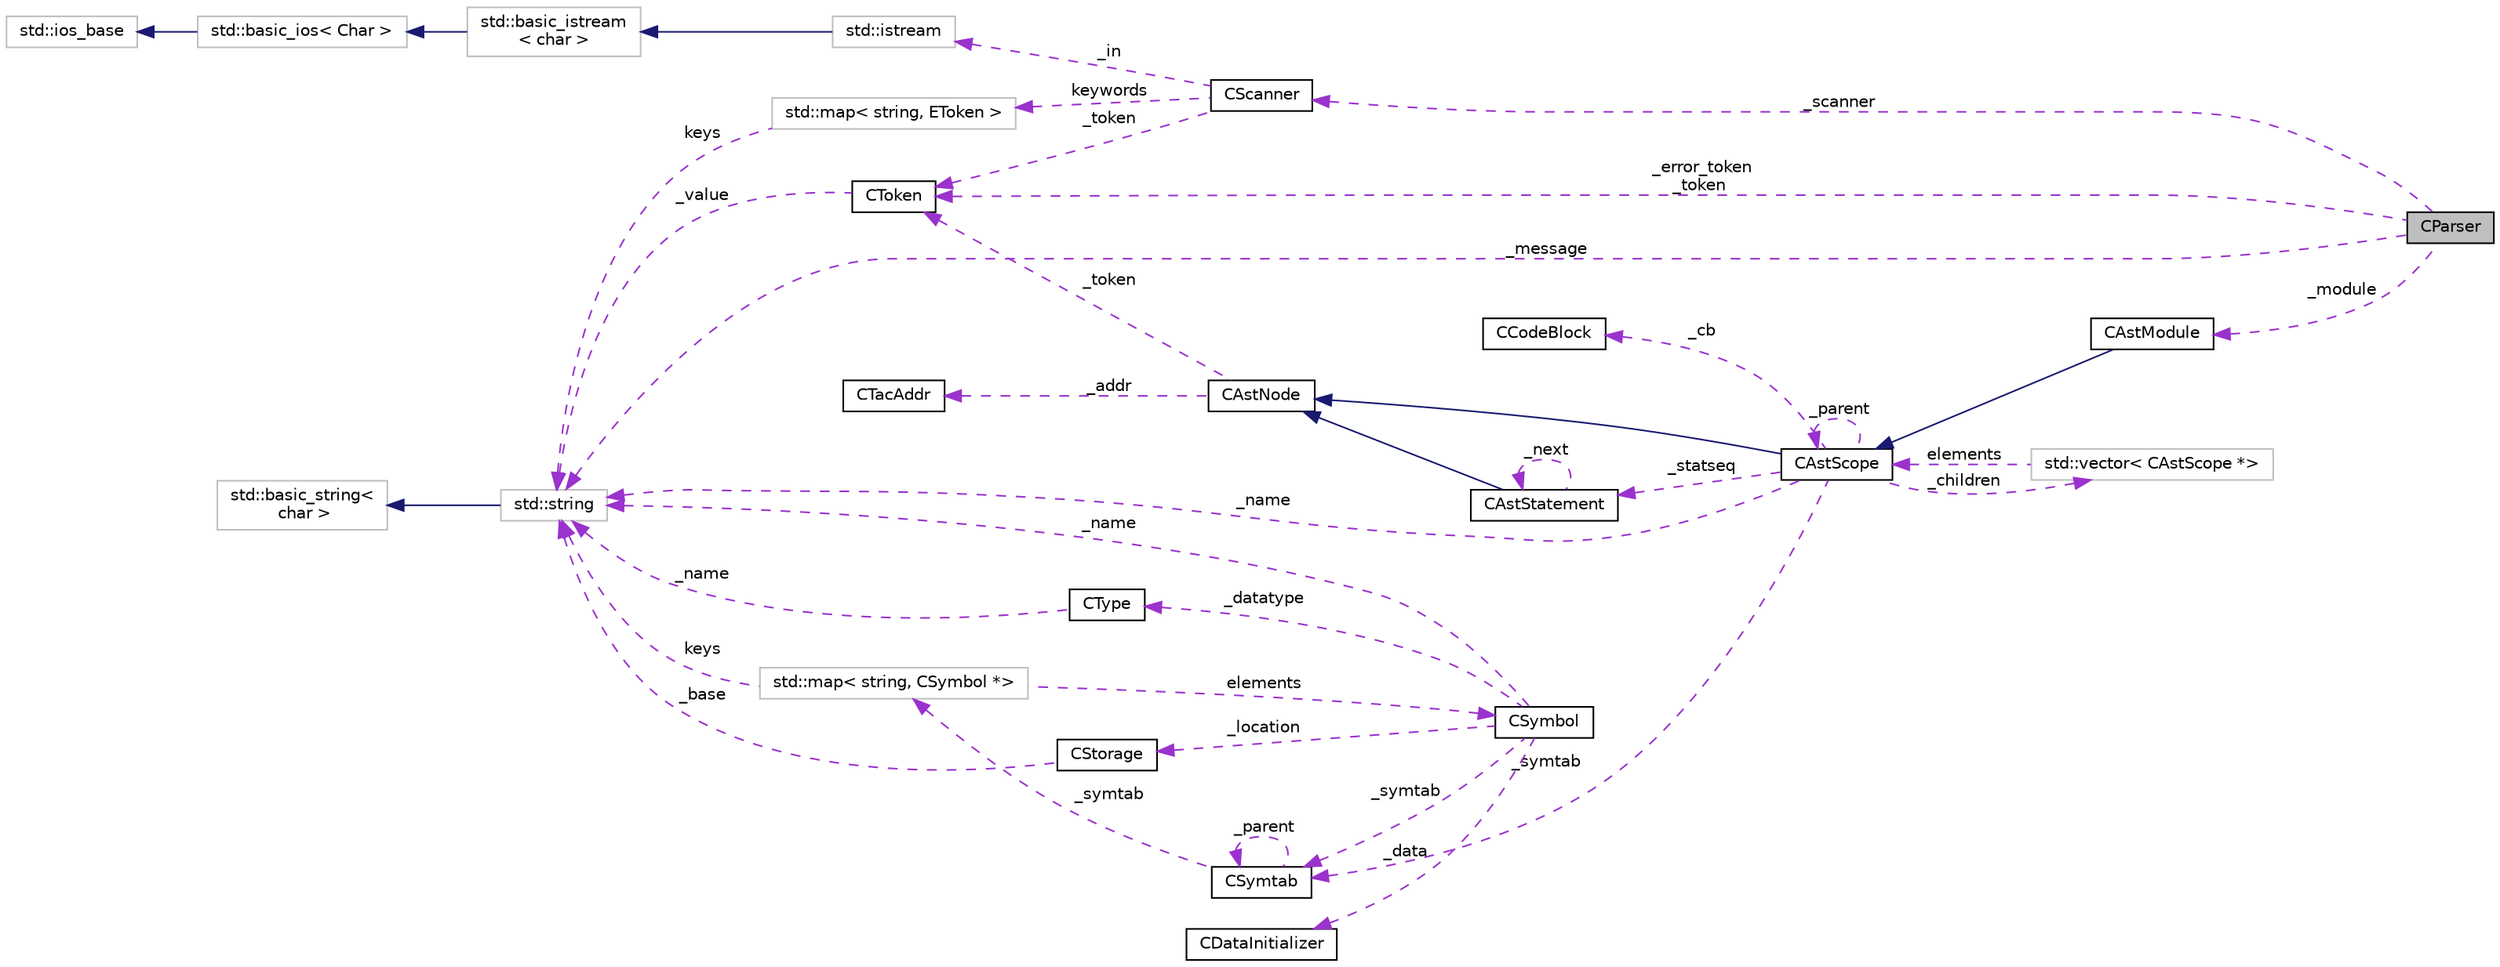 digraph "CParser"
{
  edge [fontname="Helvetica",fontsize="10",labelfontname="Helvetica",labelfontsize="10"];
  node [fontname="Helvetica",fontsize="10",shape=record];
  rankdir="LR";
  Node1 [label="CParser",height=0.2,width=0.4,color="black", fillcolor="grey75", style="filled", fontcolor="black"];
  Node2 -> Node1 [dir="back",color="darkorchid3",fontsize="10",style="dashed",label=" _scanner" ,fontname="Helvetica"];
  Node2 [label="CScanner",height=0.2,width=0.4,color="black", fillcolor="white", style="filled",URL="$classCScanner.html",tooltip="scanner class "];
  Node3 -> Node2 [dir="back",color="darkorchid3",fontsize="10",style="dashed",label=" _token" ,fontname="Helvetica"];
  Node3 [label="CToken",height=0.2,width=0.4,color="black", fillcolor="white", style="filled",URL="$classCToken.html",tooltip="token class "];
  Node4 -> Node3 [dir="back",color="darkorchid3",fontsize="10",style="dashed",label=" _value" ,fontname="Helvetica"];
  Node4 [label="std::string",height=0.2,width=0.4,color="grey75", fillcolor="white", style="filled",tooltip="STL class. "];
  Node5 -> Node4 [dir="back",color="midnightblue",fontsize="10",style="solid",fontname="Helvetica"];
  Node5 [label="std::basic_string\<\l char \>",height=0.2,width=0.4,color="grey75", fillcolor="white", style="filled",tooltip="STL class. "];
  Node6 -> Node2 [dir="back",color="darkorchid3",fontsize="10",style="dashed",label=" _in" ,fontname="Helvetica"];
  Node6 [label="std::istream",height=0.2,width=0.4,color="grey75", fillcolor="white", style="filled",tooltip="STL class. "];
  Node7 -> Node6 [dir="back",color="midnightblue",fontsize="10",style="solid",fontname="Helvetica"];
  Node7 [label="std::basic_istream\l\< char \>",height=0.2,width=0.4,color="grey75", fillcolor="white", style="filled",tooltip="STL class. "];
  Node8 -> Node7 [dir="back",color="midnightblue",fontsize="10",style="solid",fontname="Helvetica"];
  Node8 [label="std::basic_ios\< Char \>",height=0.2,width=0.4,color="grey75", fillcolor="white", style="filled",tooltip="STL class. "];
  Node9 -> Node8 [dir="back",color="midnightblue",fontsize="10",style="solid",fontname="Helvetica"];
  Node9 [label="std::ios_base",height=0.2,width=0.4,color="grey75", fillcolor="white", style="filled",tooltip="STL class. "];
  Node10 -> Node2 [dir="back",color="darkorchid3",fontsize="10",style="dashed",label=" keywords" ,fontname="Helvetica"];
  Node10 [label="std::map\< string, EToken \>",height=0.2,width=0.4,color="grey75", fillcolor="white", style="filled"];
  Node4 -> Node10 [dir="back",color="darkorchid3",fontsize="10",style="dashed",label=" keys" ,fontname="Helvetica"];
  Node3 -> Node1 [dir="back",color="darkorchid3",fontsize="10",style="dashed",label=" _error_token\n_token" ,fontname="Helvetica"];
  Node4 -> Node1 [dir="back",color="darkorchid3",fontsize="10",style="dashed",label=" _message" ,fontname="Helvetica"];
  Node11 -> Node1 [dir="back",color="darkorchid3",fontsize="10",style="dashed",label=" _module" ,fontname="Helvetica"];
  Node11 [label="CAstModule",height=0.2,width=0.4,color="black", fillcolor="white", style="filled",URL="$classCAstModule.html",tooltip="AST module scope. "];
  Node12 -> Node11 [dir="back",color="midnightblue",fontsize="10",style="solid",fontname="Helvetica"];
  Node12 [label="CAstScope",height=0.2,width=0.4,color="black", fillcolor="white", style="filled",URL="$classCAstScope.html",tooltip="AST scope node. "];
  Node13 -> Node12 [dir="back",color="midnightblue",fontsize="10",style="solid",fontname="Helvetica"];
  Node13 [label="CAstNode",height=0.2,width=0.4,color="black", fillcolor="white", style="filled",URL="$classCAstNode.html",tooltip="AST base node. "];
  Node3 -> Node13 [dir="back",color="darkorchid3",fontsize="10",style="dashed",label=" _token" ,fontname="Helvetica"];
  Node14 -> Node13 [dir="back",color="darkorchid3",fontsize="10",style="dashed",label=" _addr" ,fontname="Helvetica"];
  Node14 [label="CTacAddr",height=0.2,width=0.4,color="black", fillcolor="white", style="filled",URL="$classCTacAddr.html",tooltip="class shells required for compilation in phase 2 "];
  Node15 -> Node12 [dir="back",color="darkorchid3",fontsize="10",style="dashed",label=" _statseq" ,fontname="Helvetica"];
  Node15 [label="CAstStatement",height=0.2,width=0.4,color="black", fillcolor="white", style="filled",URL="$classCAstStatement.html",tooltip="AST statement node. "];
  Node13 -> Node15 [dir="back",color="midnightblue",fontsize="10",style="solid",fontname="Helvetica"];
  Node15 -> Node15 [dir="back",color="darkorchid3",fontsize="10",style="dashed",label=" _next" ,fontname="Helvetica"];
  Node16 -> Node12 [dir="back",color="darkorchid3",fontsize="10",style="dashed",label=" _symtab" ,fontname="Helvetica"];
  Node16 [label="CSymtab",height=0.2,width=0.4,color="black", fillcolor="white", style="filled",URL="$classCSymtab.html",tooltip="SnuPL symbol table. "];
  Node16 -> Node16 [dir="back",color="darkorchid3",fontsize="10",style="dashed",label=" _parent" ,fontname="Helvetica"];
  Node17 -> Node16 [dir="back",color="darkorchid3",fontsize="10",style="dashed",label=" _symtab" ,fontname="Helvetica"];
  Node17 [label="std::map\< string, CSymbol *\>",height=0.2,width=0.4,color="grey75", fillcolor="white", style="filled"];
  Node4 -> Node17 [dir="back",color="darkorchid3",fontsize="10",style="dashed",label=" keys" ,fontname="Helvetica"];
  Node18 -> Node17 [dir="back",color="darkorchid3",fontsize="10",style="dashed",label=" elements" ,fontname="Helvetica"];
  Node18 [label="CSymbol",height=0.2,width=0.4,color="black", fillcolor="white", style="filled",URL="$classCSymbol.html",tooltip="SnuPL symbol. "];
  Node19 -> Node18 [dir="back",color="darkorchid3",fontsize="10",style="dashed",label=" _location" ,fontname="Helvetica"];
  Node19 [label="CStorage",height=0.2,width=0.4,color="black", fillcolor="white", style="filled",URL="$classCStorage.html",tooltip="SnuPL storage location class. "];
  Node4 -> Node19 [dir="back",color="darkorchid3",fontsize="10",style="dashed",label=" _base" ,fontname="Helvetica"];
  Node16 -> Node18 [dir="back",color="darkorchid3",fontsize="10",style="dashed",label=" _symtab" ,fontname="Helvetica"];
  Node20 -> Node18 [dir="back",color="darkorchid3",fontsize="10",style="dashed",label=" _datatype" ,fontname="Helvetica"];
  Node20 [label="CType",height=0.2,width=0.4,color="black", fillcolor="white", style="filled",URL="$classCType.html",tooltip="SnuPL base type. "];
  Node4 -> Node20 [dir="back",color="darkorchid3",fontsize="10",style="dashed",label=" _name" ,fontname="Helvetica"];
  Node21 -> Node18 [dir="back",color="darkorchid3",fontsize="10",style="dashed",label=" _data" ,fontname="Helvetica"];
  Node21 [label="CDataInitializer",height=0.2,width=0.4,color="black", fillcolor="white", style="filled",URL="$classCDataInitializer.html",tooltip="SnuPL data initializer. "];
  Node4 -> Node18 [dir="back",color="darkorchid3",fontsize="10",style="dashed",label=" _name" ,fontname="Helvetica"];
  Node22 -> Node12 [dir="back",color="darkorchid3",fontsize="10",style="dashed",label=" _cb" ,fontname="Helvetica"];
  Node22 [label="CCodeBlock",height=0.2,width=0.4,color="black", fillcolor="white", style="filled",URL="$classCCodeBlock.html"];
  Node12 -> Node12 [dir="back",color="darkorchid3",fontsize="10",style="dashed",label=" _parent" ,fontname="Helvetica"];
  Node23 -> Node12 [dir="back",color="darkorchid3",fontsize="10",style="dashed",label=" _children" ,fontname="Helvetica"];
  Node23 [label="std::vector\< CAstScope *\>",height=0.2,width=0.4,color="grey75", fillcolor="white", style="filled"];
  Node12 -> Node23 [dir="back",color="darkorchid3",fontsize="10",style="dashed",label=" elements" ,fontname="Helvetica"];
  Node4 -> Node12 [dir="back",color="darkorchid3",fontsize="10",style="dashed",label=" _name" ,fontname="Helvetica"];
}
